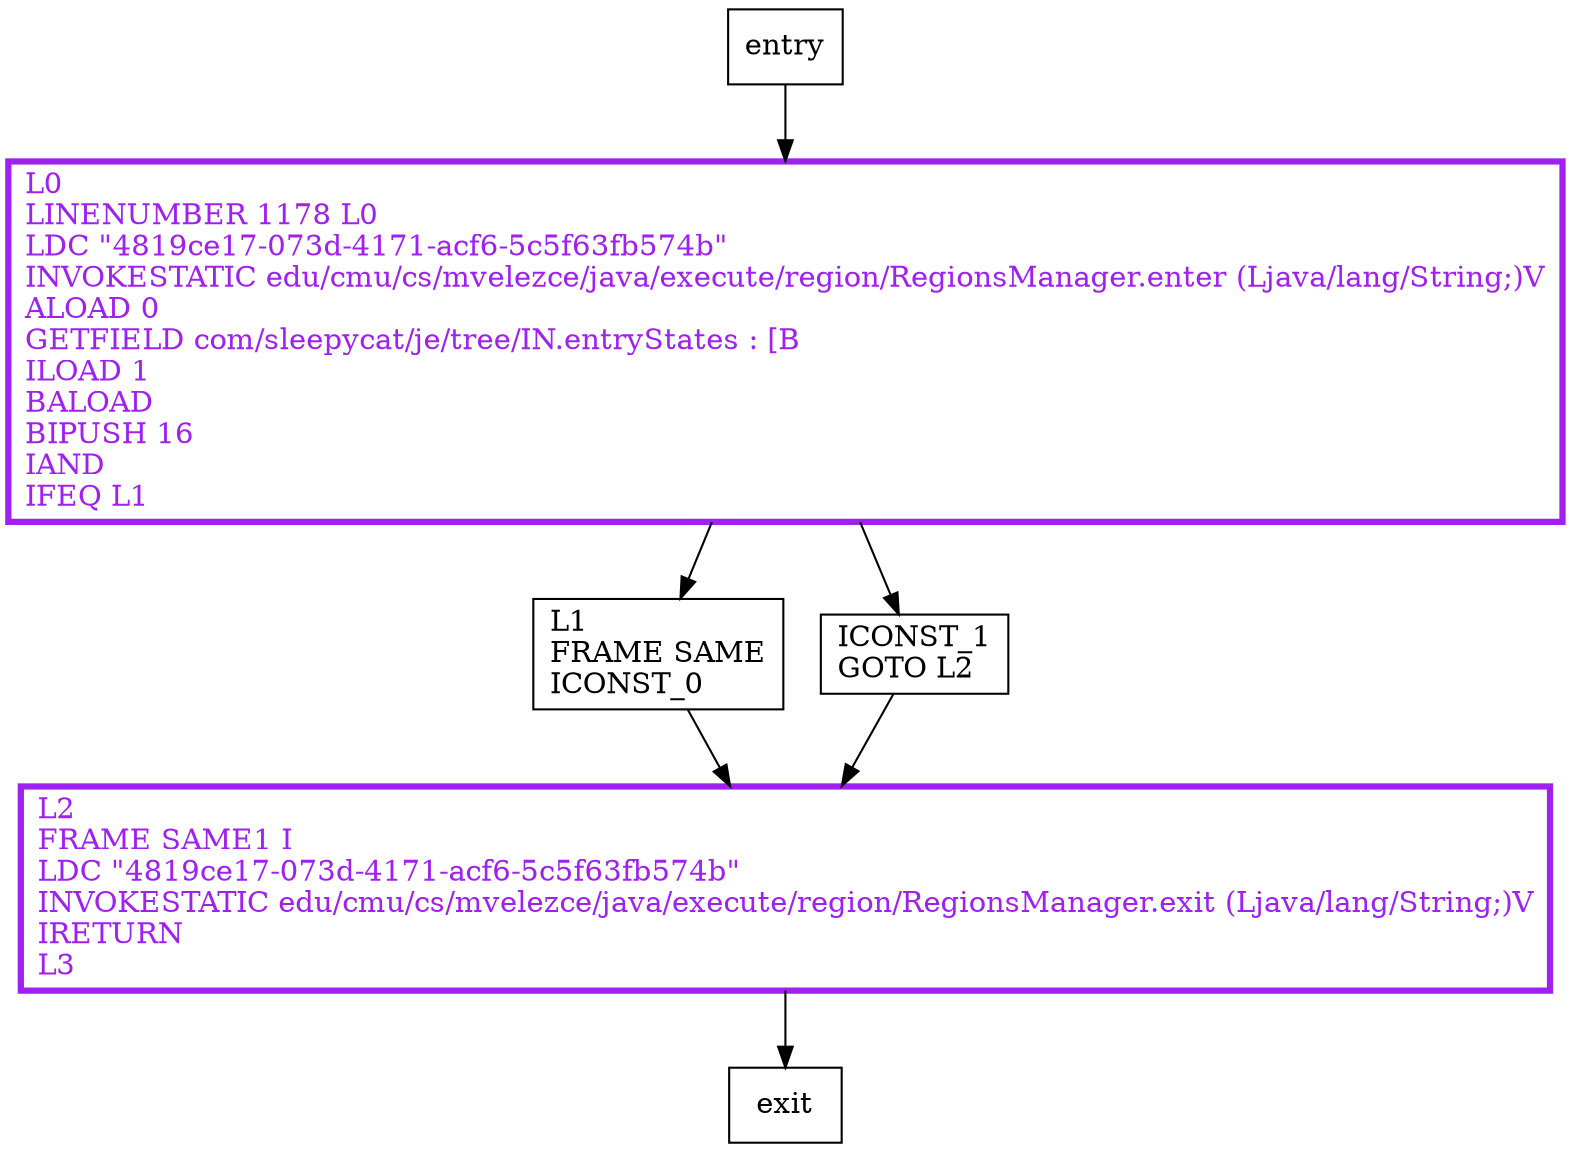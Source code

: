 digraph isEmbeddedLN {
node [shape=record];
1635696538 [label="L1\lFRAME SAME\lICONST_0\l"];
450786028 [label="ICONST_1\lGOTO L2\l"];
1770641674 [label="L2\lFRAME SAME1 I\lLDC \"4819ce17-073d-4171-acf6-5c5f63fb574b\"\lINVOKESTATIC edu/cmu/cs/mvelezce/java/execute/region/RegionsManager.exit (Ljava/lang/String;)V\lIRETURN\lL3\l"];
2098089097 [label="L0\lLINENUMBER 1178 L0\lLDC \"4819ce17-073d-4171-acf6-5c5f63fb574b\"\lINVOKESTATIC edu/cmu/cs/mvelezce/java/execute/region/RegionsManager.enter (Ljava/lang/String;)V\lALOAD 0\lGETFIELD com/sleepycat/je/tree/IN.entryStates : [B\lILOAD 1\lBALOAD\lBIPUSH 16\lIAND\lIFEQ L1\l"];
entry;
exit;
entry -> 2098089097
1635696538 -> 1770641674
450786028 -> 1770641674
1770641674 -> exit
2098089097 -> 1635696538
2098089097 -> 450786028
1770641674[fontcolor="purple", penwidth=3, color="purple"];
2098089097[fontcolor="purple", penwidth=3, color="purple"];
}
